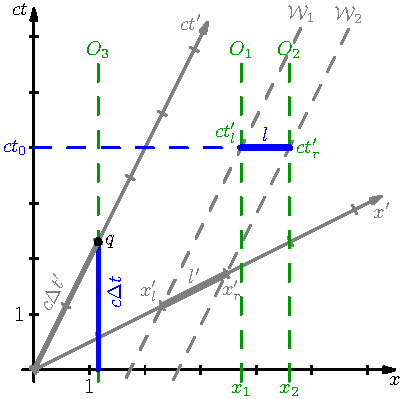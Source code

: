 // +++++++++++++++++++++++++++++++++++++++++++++++++++++++++
//  File:    minkLengthTime.asy
//  Author:  Thomas Mueller, University of Stuttgart, VISUS
//
// +++++++++++++++++++++++++++++++++++++++++++++++++++++++++

import graph;
import geometry;
defaultpen(fontsize(10pt)+linewidth(1));

size(2.8inch);

// ++++++++++++++++++++++++++++++++++++++++++++++++++++++++

real beta = 0.5;
real gam  = 1.0/sqrt(1-beta*beta);
real psi  = atan(beta);
real h = 1.0;
int  NSticks = 6;
real ts = 0.08;

real cs = 6.5;
real lw = 1;
real lwS = 1;
real lwB = 3.0;

pen op = rgb(0,0.6,0.0);

// ++++++++++++++++++++++++++++++++++++++++++++++++++++++++

// from S to S'
pair LT( pair q ) {
    real x  = q.x;
    real ct = q.y;
    return gam*(x-beta*ct,ct-beta*x);
}

// from S' to S
pair invLT( pair q ) {
    real xs = q.x;
    real cts = q.y;
    return gam*(xs+beta*cts,cts+beta*xs);
}

pair intersec( real xs, pair o, real pm ) {
    real x = gam*(1-pm*beta)*xs + beta*(o.y+pm*o.x)/(1+pm*beta);
    real ct = (o.y+pm*o.x)/(1+pm*beta) - pm*gam*(1.0 - pm*beta)*xs;
    return (x,ct);
}

// ++++++++++++++++++++++++++++++++++++++++++++++++++++++++

draw(line((-0.2,0),false,(cs,0),false),linewidth(lw),Arrow(2mm));
draw(line((0,-0.2),false,(0,cs),false),linewidth(lw),Arrow(2mm));
label("$x$",(cs,0),align=S);
label("$ct$",(0,cs),align=W);

for(int i=0; i<=6; ++i) {
  draw(line((i,-ts),false,(i,ts),false));
}
for(int i=0; i<=6; ++i) {
  draw(line((-ts,i),false,(ts,i),false));
}

label("\small $1$",align=S,(1,-0.05));
label("\small $1$",align=W,(-0.05,1));

// System S'
draw((0,0)--(cs+0.5)*(cos(psi),sin(psi)),linewidth(lwS)+gray,Arrow(2mm));
draw((0,0)--(cs+0.5)*(sin(psi),cos(psi)),linewidth(lwS)+gray,Arrow(2mm));
label("$x'$",(cs+0.5)*(cos(psi),sin(psi)),align=S,gray);
label("$ct'$",(cs+0.5)*(sin(psi),cos(psi)),align=W,gray);

for(int i=0; i<NSticks; ++i) {
    real ct = gam*beta*i;
    real x  = gam*i;
    pair p1 = (x,ct) - ts*(-sin(psi),cos(psi));
    pair p2 = (x,ct) + ts*(-sin(psi),cos(psi));
    draw(p1--p2,linewidth(lwS)+gray);
    pair p3 = (ct,x) - ts*(cos(psi),-sin(psi));
    pair p4 = (ct,x) + ts*(cos(psi),-sin(psi));
    draw(p3--p4,linewidth(lwS)+gray);
    //dot((x,ct),3bp+black);
}

pair w1p = 2*(gam,gam*beta);
pair w2p = 3*(gam,gam*beta);
pair dw  = (beta,1);

// worldlines of the left and right endings of the rod
draw((w1p-1.3*dw)--(w1p+5.0*dw),1bp+gray+dashed);
draw((w2p-1.9*dw)--(w2p+4.4*dw),1bp+gray+dashed);
draw(w1p--w2p,linewidth(lwB)+gray);
label("$l'$",align=N,(w1p+w2p)/2,gray);
label("$\mathcal{W}_1$",align=N,(w1p+5.0*dw),gray);
label("$\mathcal{W}_2$",align=N,(w2p+4.4*dw),gray);

label("$x'_l$",w1p,align=NW,gray);
label("$x'_r$",w2p+(0.1,0),align=S,gray);

real ct0 = 4.0;
pair w1l = (2/gam+beta*ct0,ct0);
pair w1r = (3/gam+beta*ct0,ct0);

pair O1 = w1l;
draw((O1.x,-0.2)--(O1.x,5.5),op+dashed);
label("$O_1$",(O1.x,5.5),align=N,op);

pair O2 = w1r;
draw((O2.x,-0.2)--(O2.x,5.5),op+dashed);
label("$O_2$",(O2.x,5.5),align=N,op);

pair O3 = 2*gam*(beta,1);
draw((O3.x,-0.2)--(O3.x,5.5),op+dashed);
label("$O_3$",(O3.x,5.5),align=N,op);

draw((O3.x,0.0)--O3,2bp+blue);
draw((0.0,0.0)--O3,2bp+gray);
label(rotate(90)*"$c\Delta t$",(1.2,1.4),align=E,blue);
label(rotate(90-psi/pi*180)*"$c\Delta t'$",O3/2-(0.1,0),align=NW,gray);

draw((0,ct0)--(w1r),blue+dashed);
draw(w1l--w1r,3bp+blue);
label("$l$",(w1l+w1r)/2,align=N,blue);
label("$ct_0$",(0,ct0),align=W,blue);

dot(O3,4bp+black);
label("$q$",O3,align=E);

label("$ct'_l$",w1l,align=NW,op);
label("$ct'_r$",w1r,align=E,op);
label("$x_1$", (w1l.x,-0.15),align=S,op);
label("$x_2$", (w1r.x,-0.15),align=S,op);
